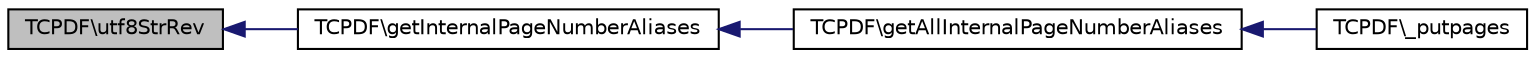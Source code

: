 digraph G
{
  edge [fontname="Helvetica",fontsize="10",labelfontname="Helvetica",labelfontsize="10"];
  node [fontname="Helvetica",fontsize="10",shape=record];
  rankdir="LR";
  Node1 [label="TCPDF\\utf8StrRev",height=0.2,width=0.4,color="black", fillcolor="grey75", style="filled" fontcolor="black"];
  Node1 -> Node2 [dir="back",color="midnightblue",fontsize="10",style="solid",fontname="Helvetica"];
  Node2 [label="TCPDF\\getInternalPageNumberAliases",height=0.2,width=0.4,color="black", fillcolor="white", style="filled",URL="$classTCPDF.html#adaef81b9b034e5d10c56b3f2fea83175",tooltip="Return an array containing variations for the basic page number alias."];
  Node2 -> Node3 [dir="back",color="midnightblue",fontsize="10",style="solid",fontname="Helvetica"];
  Node3 [label="TCPDF\\getAllInternalPageNumberAliases",height=0.2,width=0.4,color="black", fillcolor="white", style="filled",URL="$classTCPDF.html#af8fbad549f0384a7f76fa6db13193075",tooltip="Return an array containing all internal page aliases."];
  Node3 -> Node4 [dir="back",color="midnightblue",fontsize="10",style="solid",fontname="Helvetica"];
  Node4 [label="TCPDF\\_putpages",height=0.2,width=0.4,color="black", fillcolor="white", style="filled",URL="$classTCPDF.html#a65bfa0bffc92dd5c359c114b837c81c0",tooltip="Output pages (and replace page number aliases)."];
}
